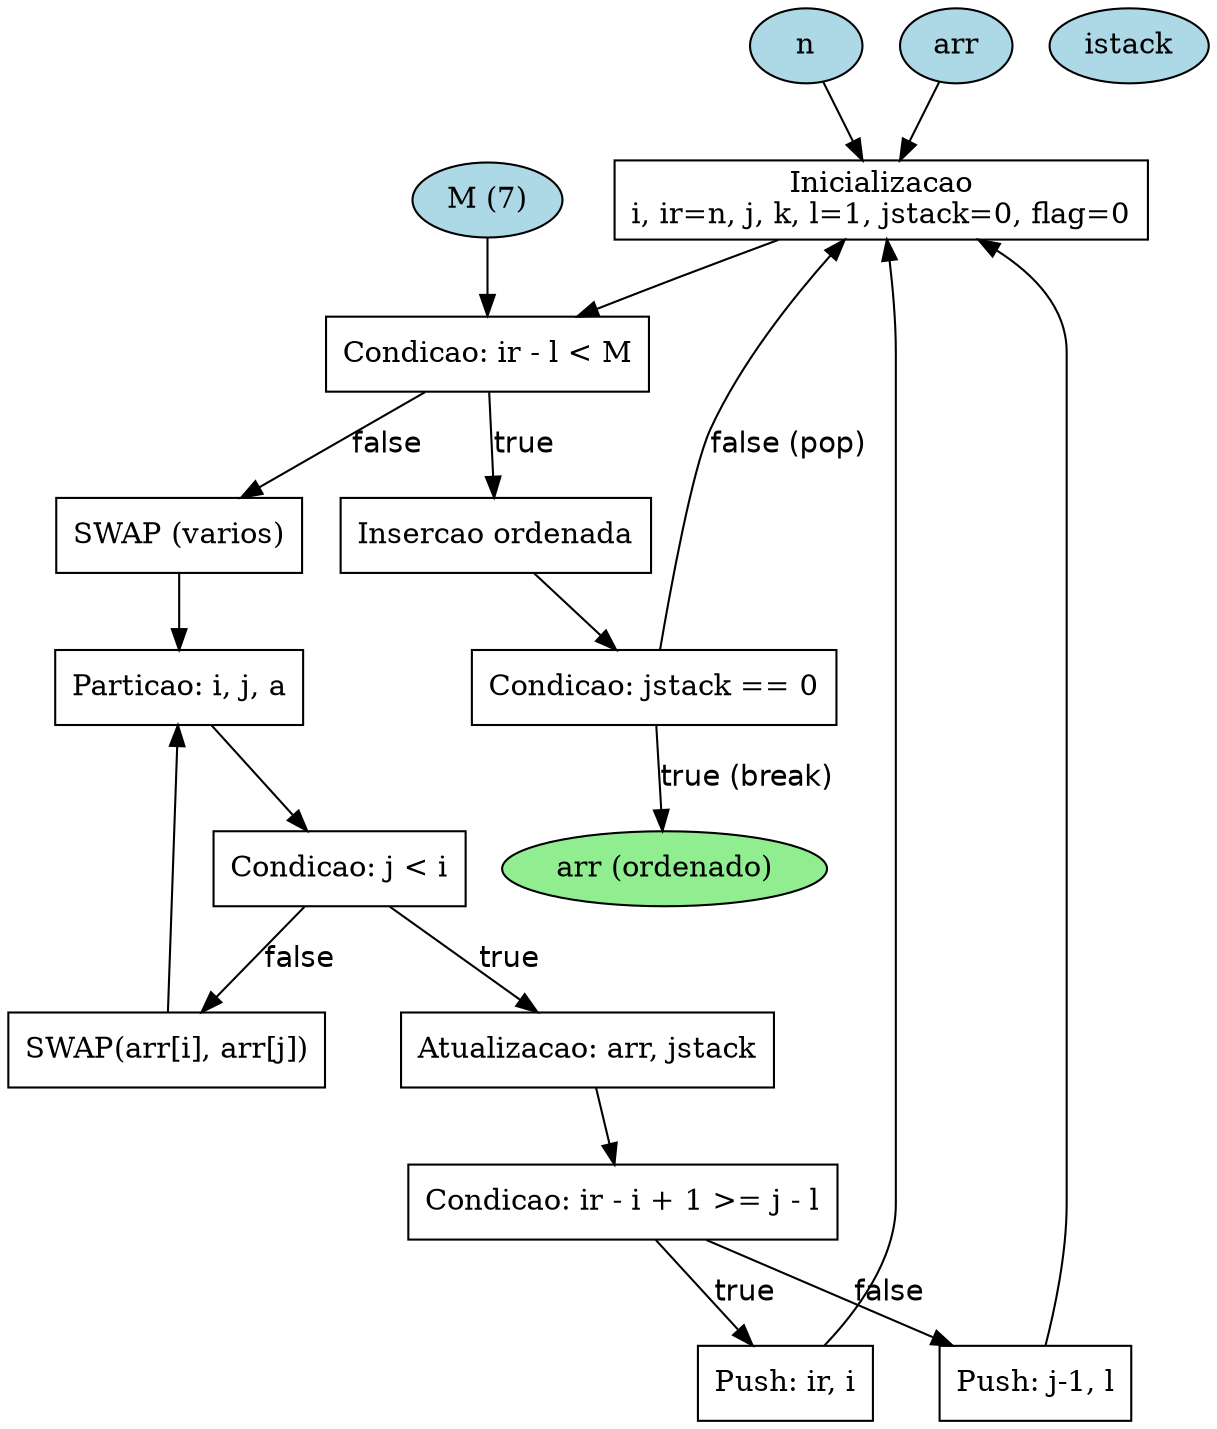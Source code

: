 digraph sort_DFG {
    node [shape=ellipse, style=filled, fillcolor=lightblue];
    edge [fontname="Helvetica"];

    // Nos de entrada (variaveis e constantes)
    n [label="n"];
    M_val [label="M (7)"];
    arr_in [label="arr"];
    istack_in [label="istack"];

    // Nos de operacao
    node [shape=box, style="", fillcolor=""];
    op_init [label="Inicializacao\ni, ir=n, j, k, l=1, jstack=0, flag=0"];
    op_cond1 [label="Condicao: ir - l < M"];
    op_insortion [label="Insercao ordenada"];
    op_cond2 [label="Condicao: jstack == 0"];
    op_swap1 [label="SWAP (varios)"];
    op_partition [label="Particao: i, j, a"];
    op_cond3 [label="Condicao: j < i"];
    op_swap2 [label="SWAP(arr[i], arr[j])"];
    op_update [label="Atualizacao: arr, jstack"];
    op_cond4 [label="Condicao: ir - i + 1 >= j - l"];
    op_push1 [label="Push: ir, i"];
    op_push2 [label="Push: j-1, l"];

    // Nos de saida
    node [shape=ellipse, style=filled, fillcolor=lightgreen];
    arr_out [label="arr (ordenado)"];

    // Arestas de dependencia de dados
    n -> op_init;
    M_val -> op_cond1;
    arr_in -> op_init -> op_cond1;
    op_cond1 -> op_insortion [label="true"];
    op_cond1 -> op_swap1 [label="false"];
    op_insortion -> op_cond2;
    op_cond2 -> arr_out [label="true (break)"];
    op_cond2 -> op_init [label="false (pop)"];
    op_swap1 -> op_partition;
    op_partition -> op_cond3;
    op_cond3 -> op_swap2 [label="false"];
    op_cond3 -> op_update [label="true"];
    op_swap2 -> op_partition;
    op_update -> op_cond4;
    op_cond4 -> op_push1 [label="true"];
    op_cond4 -> op_push2 [label="false"];
    op_push1 -> op_init;
    op_push2 -> op_init;
}
